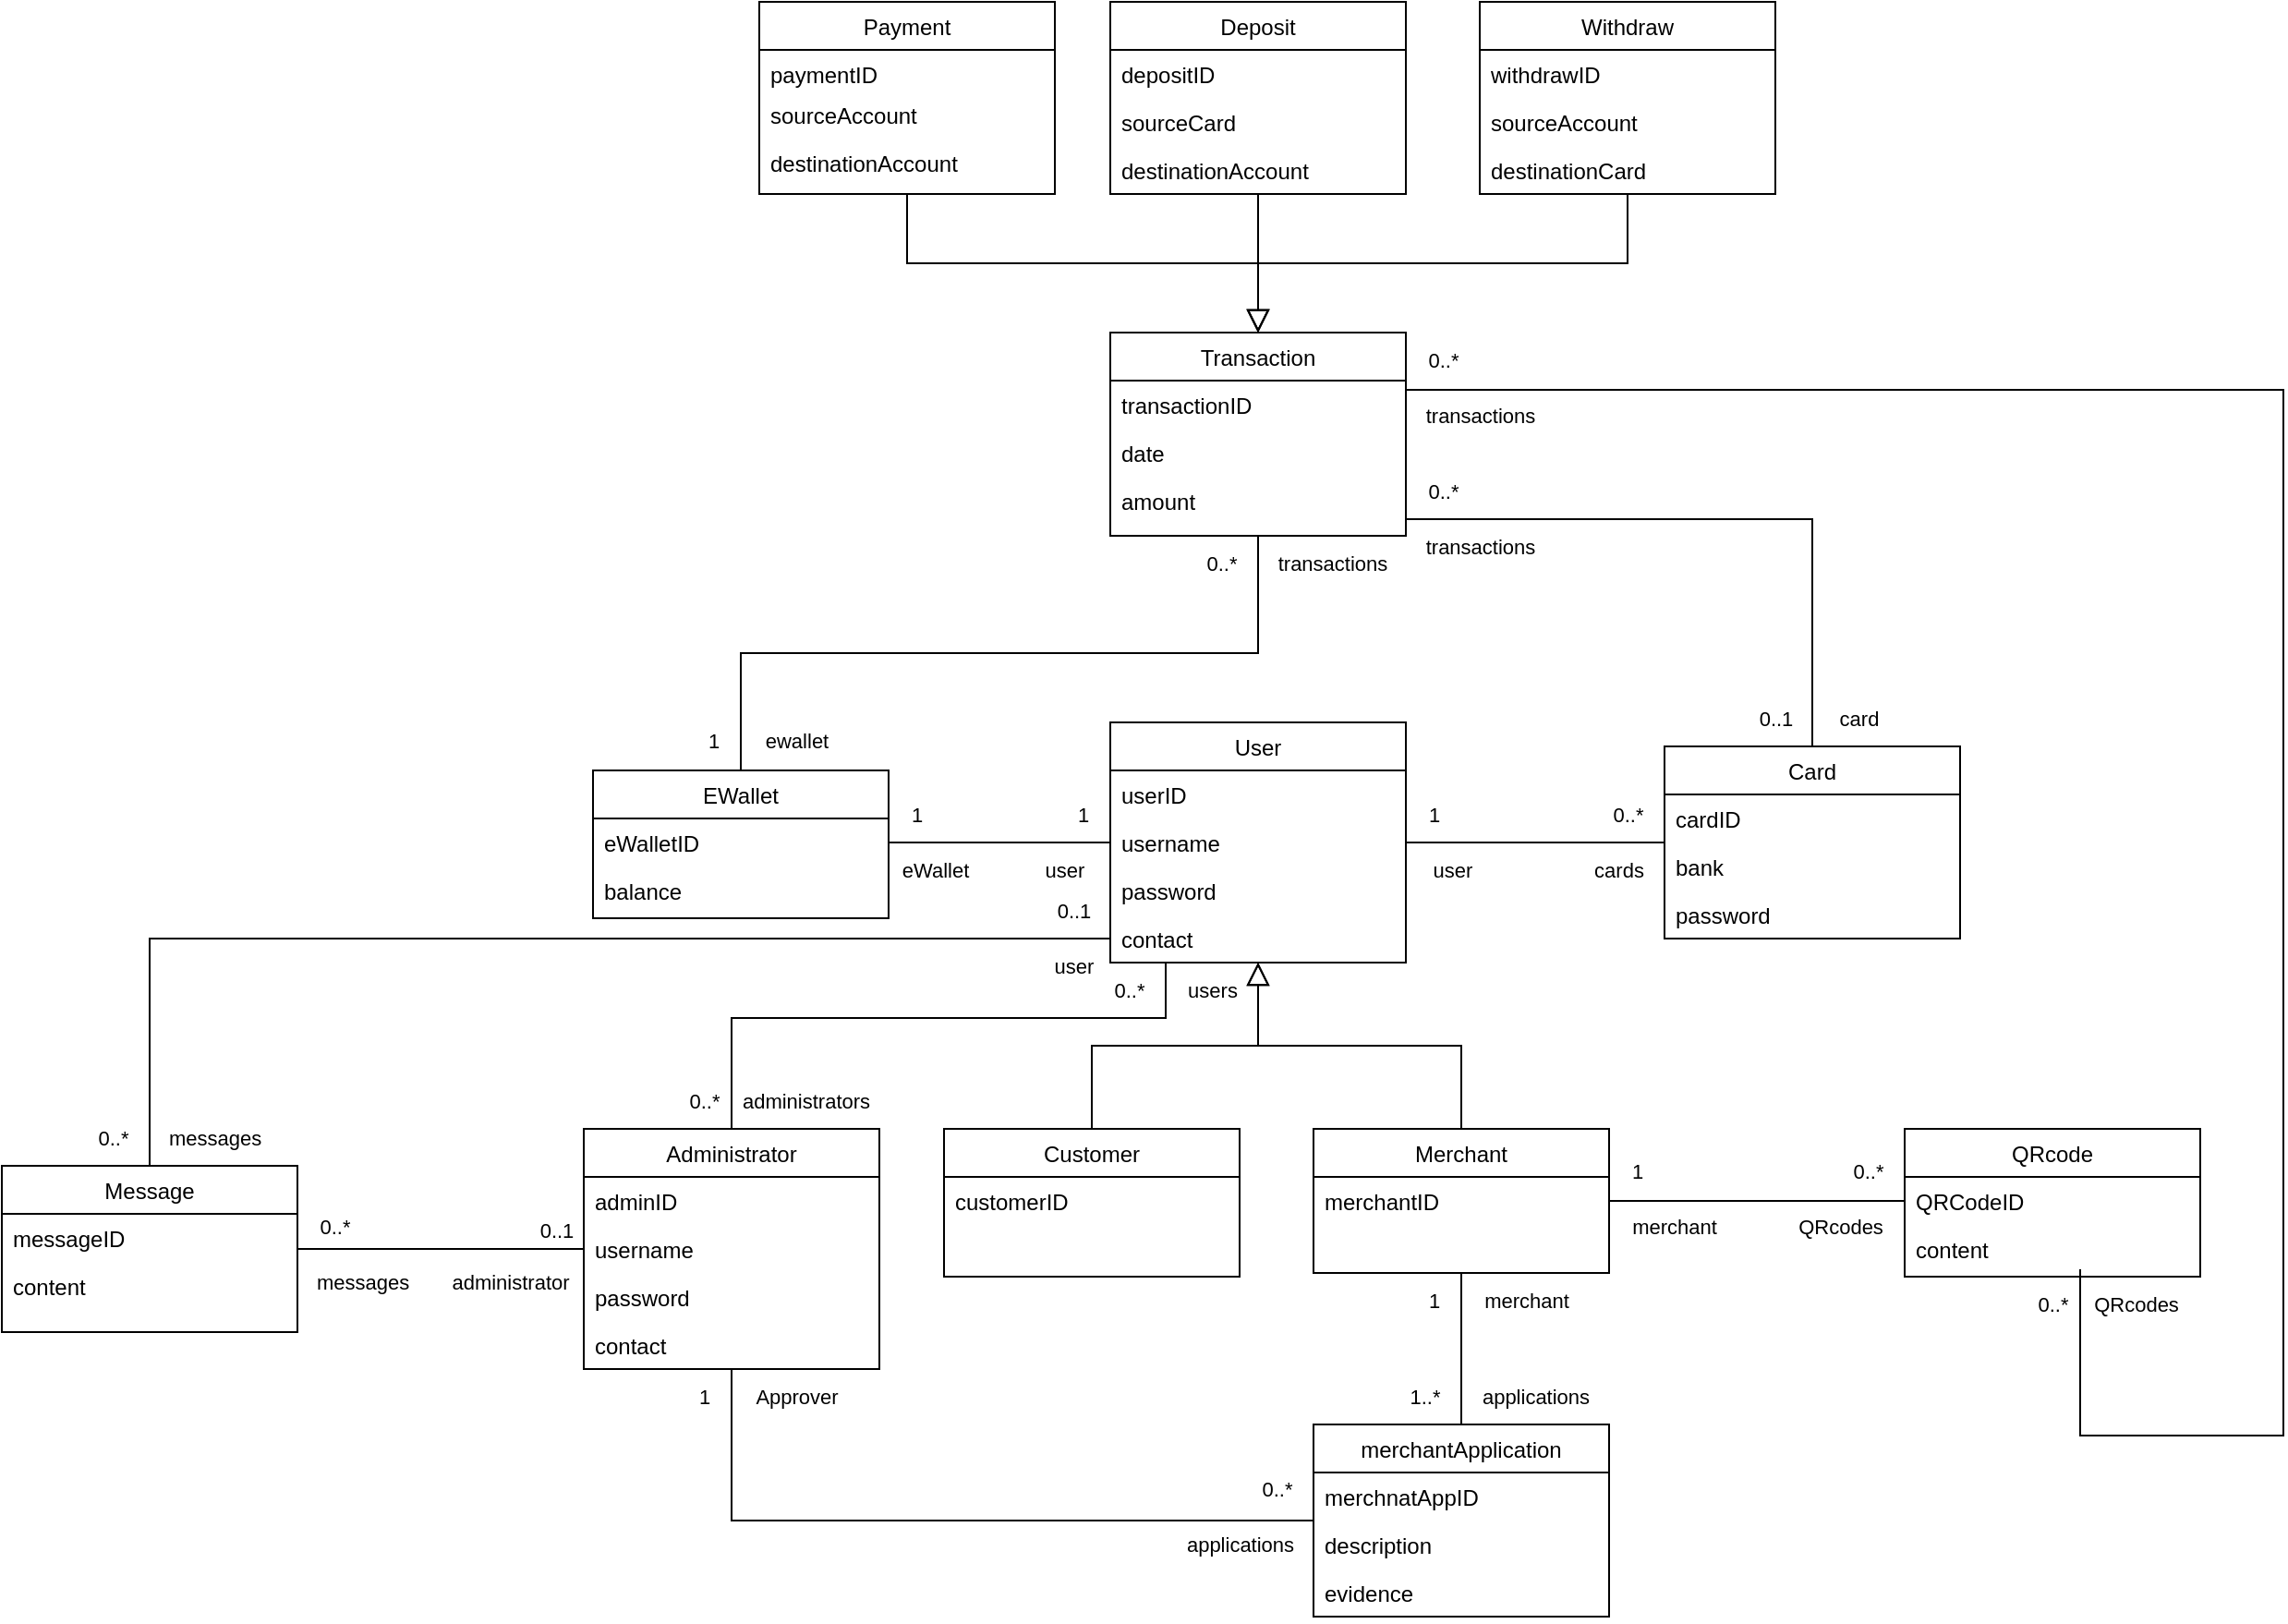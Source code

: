 <mxfile version="22.1.5" type="github">
  <diagram name="第 1 页" id="Pyolilrx5WJFJo4jY_lh">
    <mxGraphModel dx="2253" dy="1962" grid="1" gridSize="10" guides="1" tooltips="1" connect="1" arrows="1" fold="1" page="1" pageScale="1" pageWidth="827" pageHeight="1169" math="0" shadow="0">
      <root>
        <mxCell id="0" />
        <mxCell id="1" parent="0" />
        <mxCell id="ygQGN66Zy6uSs6BB2JD4-1" value="User" style="swimlane;fontStyle=0;align=center;verticalAlign=top;childLayout=stackLayout;horizontal=1;startSize=26;horizontalStack=0;resizeParent=1;resizeLast=0;collapsible=1;marginBottom=0;rounded=0;shadow=0;strokeWidth=1;" vertex="1" parent="1">
          <mxGeometry x="230" y="140" width="160" height="130" as="geometry">
            <mxRectangle x="230" y="140" width="160" height="26" as="alternateBounds" />
          </mxGeometry>
        </mxCell>
        <mxCell id="ygQGN66Zy6uSs6BB2JD4-2" value="userID" style="text;align=left;verticalAlign=top;spacingLeft=4;spacingRight=4;overflow=hidden;rotatable=0;points=[[0,0.5],[1,0.5]];portConstraint=eastwest;" vertex="1" parent="ygQGN66Zy6uSs6BB2JD4-1">
          <mxGeometry y="26" width="160" height="26" as="geometry" />
        </mxCell>
        <mxCell id="ygQGN66Zy6uSs6BB2JD4-3" value="username" style="text;align=left;verticalAlign=top;spacingLeft=4;spacingRight=4;overflow=hidden;rotatable=0;points=[[0,0.5],[1,0.5]];portConstraint=eastwest;" vertex="1" parent="ygQGN66Zy6uSs6BB2JD4-1">
          <mxGeometry y="52" width="160" height="26" as="geometry" />
        </mxCell>
        <mxCell id="ygQGN66Zy6uSs6BB2JD4-4" value="password" style="text;align=left;verticalAlign=top;spacingLeft=4;spacingRight=4;overflow=hidden;rotatable=0;points=[[0,0.5],[1,0.5]];portConstraint=eastwest;" vertex="1" parent="ygQGN66Zy6uSs6BB2JD4-1">
          <mxGeometry y="78" width="160" height="26" as="geometry" />
        </mxCell>
        <mxCell id="ygQGN66Zy6uSs6BB2JD4-5" value="contact" style="text;align=left;verticalAlign=top;spacingLeft=4;spacingRight=4;overflow=hidden;rotatable=0;points=[[0,0.5],[1,0.5]];portConstraint=eastwest;" vertex="1" parent="ygQGN66Zy6uSs6BB2JD4-1">
          <mxGeometry y="104" width="160" height="26" as="geometry" />
        </mxCell>
        <mxCell id="ygQGN66Zy6uSs6BB2JD4-6" value="Customer" style="swimlane;fontStyle=0;align=center;verticalAlign=top;childLayout=stackLayout;horizontal=1;startSize=26;horizontalStack=0;resizeParent=1;resizeLast=0;collapsible=1;marginBottom=0;rounded=0;shadow=0;strokeWidth=1;" vertex="1" parent="1">
          <mxGeometry x="140" y="360" width="160" height="80" as="geometry">
            <mxRectangle x="130" y="380" width="160" height="26" as="alternateBounds" />
          </mxGeometry>
        </mxCell>
        <mxCell id="ygQGN66Zy6uSs6BB2JD4-7" value="customerID" style="text;align=left;verticalAlign=top;spacingLeft=4;spacingRight=4;overflow=hidden;rotatable=0;points=[[0,0.5],[1,0.5]];portConstraint=eastwest;" vertex="1" parent="ygQGN66Zy6uSs6BB2JD4-6">
          <mxGeometry y="26" width="160" height="26" as="geometry" />
        </mxCell>
        <mxCell id="ygQGN66Zy6uSs6BB2JD4-8" value="" style="endArrow=block;endSize=10;endFill=0;shadow=0;strokeWidth=1;rounded=0;edgeStyle=elbowEdgeStyle;elbow=vertical;" edge="1" parent="1" source="ygQGN66Zy6uSs6BB2JD4-6" target="ygQGN66Zy6uSs6BB2JD4-1">
          <mxGeometry width="160" relative="1" as="geometry">
            <mxPoint x="210" y="223" as="sourcePoint" />
            <mxPoint x="210" y="223" as="targetPoint" />
          </mxGeometry>
        </mxCell>
        <mxCell id="ygQGN66Zy6uSs6BB2JD4-9" style="edgeStyle=orthogonalEdgeStyle;shape=connector;rounded=0;orthogonalLoop=1;jettySize=auto;html=1;exitX=0.5;exitY=1;exitDx=0;exitDy=0;entryX=0.5;entryY=0;entryDx=0;entryDy=0;labelBackgroundColor=default;strokeColor=default;align=center;verticalAlign=middle;fontFamily=Helvetica;fontSize=11;fontColor=default;endArrow=none;endFill=0;" edge="1" parent="1" source="ygQGN66Zy6uSs6BB2JD4-10" target="ygQGN66Zy6uSs6BB2JD4-96">
          <mxGeometry relative="1" as="geometry" />
        </mxCell>
        <mxCell id="ygQGN66Zy6uSs6BB2JD4-10" value="Merchant" style="swimlane;fontStyle=0;align=center;verticalAlign=top;childLayout=stackLayout;horizontal=1;startSize=26;horizontalStack=0;resizeParent=1;resizeLast=0;collapsible=1;marginBottom=0;rounded=0;shadow=0;strokeWidth=1;" vertex="1" parent="1">
          <mxGeometry x="340" y="360" width="160" height="78" as="geometry">
            <mxRectangle x="340" y="380" width="170" height="26" as="alternateBounds" />
          </mxGeometry>
        </mxCell>
        <mxCell id="ygQGN66Zy6uSs6BB2JD4-11" value="merchantID" style="text;align=left;verticalAlign=top;spacingLeft=4;spacingRight=4;overflow=hidden;rotatable=0;points=[[0,0.5],[1,0.5]];portConstraint=eastwest;" vertex="1" parent="ygQGN66Zy6uSs6BB2JD4-10">
          <mxGeometry y="26" width="160" height="26" as="geometry" />
        </mxCell>
        <mxCell id="ygQGN66Zy6uSs6BB2JD4-12" value="" style="endArrow=block;endSize=10;endFill=0;shadow=0;strokeWidth=1;rounded=0;edgeStyle=elbowEdgeStyle;elbow=vertical;" edge="1" parent="1" source="ygQGN66Zy6uSs6BB2JD4-10" target="ygQGN66Zy6uSs6BB2JD4-1">
          <mxGeometry width="160" relative="1" as="geometry">
            <mxPoint x="220" y="393" as="sourcePoint" />
            <mxPoint x="320" y="291" as="targetPoint" />
          </mxGeometry>
        </mxCell>
        <mxCell id="ygQGN66Zy6uSs6BB2JD4-13" style="edgeStyle=orthogonalEdgeStyle;shape=connector;rounded=0;orthogonalLoop=1;jettySize=auto;html=1;exitX=0.5;exitY=1;exitDx=0;exitDy=0;labelBackgroundColor=default;strokeColor=default;align=center;verticalAlign=middle;fontFamily=Helvetica;fontSize=11;fontColor=default;endArrow=none;endFill=0;entryX=0.5;entryY=0;entryDx=0;entryDy=0;" edge="1" parent="1" source="ygQGN66Zy6uSs6BB2JD4-15" target="ygQGN66Zy6uSs6BB2JD4-64">
          <mxGeometry relative="1" as="geometry" />
        </mxCell>
        <mxCell id="ygQGN66Zy6uSs6BB2JD4-14" style="edgeStyle=orthogonalEdgeStyle;shape=connector;rounded=0;orthogonalLoop=1;jettySize=auto;html=1;labelBackgroundColor=default;strokeColor=default;align=center;verticalAlign=middle;fontFamily=Helvetica;fontSize=11;fontColor=default;endArrow=none;endFill=0;" edge="1" parent="1" source="ygQGN66Zy6uSs6BB2JD4-15">
          <mxGeometry relative="1" as="geometry">
            <mxPoint x="405" y="-20" as="sourcePoint" />
            <mxPoint x="755" y="436" as="targetPoint" />
            <Array as="points">
              <mxPoint x="865" y="-40" />
              <mxPoint x="865" y="526" />
              <mxPoint x="755" y="526" />
            </Array>
          </mxGeometry>
        </mxCell>
        <mxCell id="ygQGN66Zy6uSs6BB2JD4-15" value="Transaction" style="swimlane;fontStyle=0;align=center;verticalAlign=top;childLayout=stackLayout;horizontal=1;startSize=26;horizontalStack=0;resizeParent=1;resizeLast=0;collapsible=1;marginBottom=0;rounded=0;shadow=0;strokeWidth=1;" vertex="1" parent="1">
          <mxGeometry x="230" y="-71" width="160" height="110" as="geometry">
            <mxRectangle x="130" y="380" width="160" height="26" as="alternateBounds" />
          </mxGeometry>
        </mxCell>
        <mxCell id="ygQGN66Zy6uSs6BB2JD4-16" value="transactionID" style="text;align=left;verticalAlign=top;spacingLeft=4;spacingRight=4;overflow=hidden;rotatable=0;points=[[0,0.5],[1,0.5]];portConstraint=eastwest;" vertex="1" parent="ygQGN66Zy6uSs6BB2JD4-15">
          <mxGeometry y="26" width="160" height="26" as="geometry" />
        </mxCell>
        <mxCell id="ygQGN66Zy6uSs6BB2JD4-17" value="date" style="text;align=left;verticalAlign=top;spacingLeft=4;spacingRight=4;overflow=hidden;rotatable=0;points=[[0,0.5],[1,0.5]];portConstraint=eastwest;" vertex="1" parent="ygQGN66Zy6uSs6BB2JD4-15">
          <mxGeometry y="52" width="160" height="26" as="geometry" />
        </mxCell>
        <mxCell id="ygQGN66Zy6uSs6BB2JD4-18" value="amount" style="text;align=left;verticalAlign=top;spacingLeft=4;spacingRight=4;overflow=hidden;rotatable=0;points=[[0,0.5],[1,0.5]];portConstraint=eastwest;" vertex="1" parent="ygQGN66Zy6uSs6BB2JD4-15">
          <mxGeometry y="78" width="160" height="26" as="geometry" />
        </mxCell>
        <mxCell id="ygQGN66Zy6uSs6BB2JD4-19" value="QRcode" style="swimlane;fontStyle=0;align=center;verticalAlign=top;childLayout=stackLayout;horizontal=1;startSize=26;horizontalStack=0;resizeParent=1;resizeLast=0;collapsible=1;marginBottom=0;rounded=0;shadow=0;strokeWidth=1;" vertex="1" parent="1">
          <mxGeometry x="660" y="360" width="160" height="80" as="geometry">
            <mxRectangle x="130" y="380" width="160" height="26" as="alternateBounds" />
          </mxGeometry>
        </mxCell>
        <mxCell id="ygQGN66Zy6uSs6BB2JD4-20" value="QRCodeID" style="text;align=left;verticalAlign=top;spacingLeft=4;spacingRight=4;overflow=hidden;rotatable=0;points=[[0,0.5],[1,0.5]];portConstraint=eastwest;" vertex="1" parent="ygQGN66Zy6uSs6BB2JD4-19">
          <mxGeometry y="26" width="160" height="26" as="geometry" />
        </mxCell>
        <mxCell id="ygQGN66Zy6uSs6BB2JD4-21" value="content" style="text;align=left;verticalAlign=top;spacingLeft=4;spacingRight=4;overflow=hidden;rotatable=0;points=[[0,0.5],[1,0.5]];portConstraint=eastwest;" vertex="1" parent="ygQGN66Zy6uSs6BB2JD4-19">
          <mxGeometry y="52" width="160" height="26" as="geometry" />
        </mxCell>
        <mxCell id="ygQGN66Zy6uSs6BB2JD4-22" value="Payment" style="swimlane;fontStyle=0;align=center;verticalAlign=top;childLayout=stackLayout;horizontal=1;startSize=26;horizontalStack=0;resizeParent=1;resizeLast=0;collapsible=1;marginBottom=0;rounded=0;shadow=0;strokeWidth=1;" vertex="1" parent="1">
          <mxGeometry x="40" y="-250" width="160" height="104" as="geometry">
            <mxRectangle x="130" y="380" width="160" height="26" as="alternateBounds" />
          </mxGeometry>
        </mxCell>
        <mxCell id="ygQGN66Zy6uSs6BB2JD4-23" value="paymentID" style="text;align=left;verticalAlign=top;spacingLeft=4;spacingRight=4;overflow=hidden;rotatable=0;points=[[0,0.5],[1,0.5]];portConstraint=eastwest;" vertex="1" parent="ygQGN66Zy6uSs6BB2JD4-22">
          <mxGeometry y="26" width="160" height="22" as="geometry" />
        </mxCell>
        <mxCell id="ygQGN66Zy6uSs6BB2JD4-24" value="sourceAccount" style="text;align=left;verticalAlign=top;spacingLeft=4;spacingRight=4;overflow=hidden;rotatable=0;points=[[0,0.5],[1,0.5]];portConstraint=eastwest;" vertex="1" parent="ygQGN66Zy6uSs6BB2JD4-22">
          <mxGeometry y="48" width="160" height="26" as="geometry" />
        </mxCell>
        <mxCell id="ygQGN66Zy6uSs6BB2JD4-25" value="destinationAccount" style="text;align=left;verticalAlign=top;spacingLeft=4;spacingRight=4;overflow=hidden;rotatable=0;points=[[0,0.5],[1,0.5]];portConstraint=eastwest;" vertex="1" parent="ygQGN66Zy6uSs6BB2JD4-22">
          <mxGeometry y="74" width="160" height="26" as="geometry" />
        </mxCell>
        <mxCell id="ygQGN66Zy6uSs6BB2JD4-26" value="Deposit" style="swimlane;fontStyle=0;align=center;verticalAlign=top;childLayout=stackLayout;horizontal=1;startSize=26;horizontalStack=0;resizeParent=1;resizeLast=0;collapsible=1;marginBottom=0;rounded=0;shadow=0;strokeWidth=1;" vertex="1" parent="1">
          <mxGeometry x="230" y="-250" width="160" height="104" as="geometry">
            <mxRectangle x="130" y="380" width="160" height="26" as="alternateBounds" />
          </mxGeometry>
        </mxCell>
        <mxCell id="ygQGN66Zy6uSs6BB2JD4-27" value="depositID" style="text;align=left;verticalAlign=top;spacingLeft=4;spacingRight=4;overflow=hidden;rotatable=0;points=[[0,0.5],[1,0.5]];portConstraint=eastwest;" vertex="1" parent="ygQGN66Zy6uSs6BB2JD4-26">
          <mxGeometry y="26" width="160" height="26" as="geometry" />
        </mxCell>
        <mxCell id="ygQGN66Zy6uSs6BB2JD4-28" value="sourceCard" style="text;align=left;verticalAlign=top;spacingLeft=4;spacingRight=4;overflow=hidden;rotatable=0;points=[[0,0.5],[1,0.5]];portConstraint=eastwest;" vertex="1" parent="ygQGN66Zy6uSs6BB2JD4-26">
          <mxGeometry y="52" width="160" height="26" as="geometry" />
        </mxCell>
        <mxCell id="ygQGN66Zy6uSs6BB2JD4-29" value="destinationAccount" style="text;align=left;verticalAlign=top;spacingLeft=4;spacingRight=4;overflow=hidden;rotatable=0;points=[[0,0.5],[1,0.5]];portConstraint=eastwest;" vertex="1" parent="ygQGN66Zy6uSs6BB2JD4-26">
          <mxGeometry y="78" width="160" height="26" as="geometry" />
        </mxCell>
        <mxCell id="ygQGN66Zy6uSs6BB2JD4-30" value="Withdraw" style="swimlane;fontStyle=0;align=center;verticalAlign=top;childLayout=stackLayout;horizontal=1;startSize=26;horizontalStack=0;resizeParent=1;resizeLast=0;collapsible=1;marginBottom=0;rounded=0;shadow=0;strokeWidth=1;" vertex="1" parent="1">
          <mxGeometry x="430" y="-250" width="160" height="104" as="geometry">
            <mxRectangle x="130" y="380" width="160" height="26" as="alternateBounds" />
          </mxGeometry>
        </mxCell>
        <mxCell id="ygQGN66Zy6uSs6BB2JD4-31" value="withdrawID" style="text;align=left;verticalAlign=top;spacingLeft=4;spacingRight=4;overflow=hidden;rotatable=0;points=[[0,0.5],[1,0.5]];portConstraint=eastwest;" vertex="1" parent="ygQGN66Zy6uSs6BB2JD4-30">
          <mxGeometry y="26" width="160" height="26" as="geometry" />
        </mxCell>
        <mxCell id="ygQGN66Zy6uSs6BB2JD4-32" value="sourceAccount" style="text;align=left;verticalAlign=top;spacingLeft=4;spacingRight=4;overflow=hidden;rotatable=0;points=[[0,0.5],[1,0.5]];portConstraint=eastwest;" vertex="1" parent="ygQGN66Zy6uSs6BB2JD4-30">
          <mxGeometry y="52" width="160" height="26" as="geometry" />
        </mxCell>
        <mxCell id="ygQGN66Zy6uSs6BB2JD4-33" value="destinationCard" style="text;align=left;verticalAlign=top;spacingLeft=4;spacingRight=4;overflow=hidden;rotatable=0;points=[[0,0.5],[1,0.5]];portConstraint=eastwest;" vertex="1" parent="ygQGN66Zy6uSs6BB2JD4-30">
          <mxGeometry y="78" width="160" height="26" as="geometry" />
        </mxCell>
        <mxCell id="ygQGN66Zy6uSs6BB2JD4-34" value="Card" style="swimlane;fontStyle=0;align=center;verticalAlign=top;childLayout=stackLayout;horizontal=1;startSize=26;horizontalStack=0;resizeParent=1;resizeLast=0;collapsible=1;marginBottom=0;rounded=0;shadow=0;strokeWidth=1;" vertex="1" parent="1">
          <mxGeometry x="530" y="153" width="160" height="104" as="geometry">
            <mxRectangle x="130" y="380" width="160" height="26" as="alternateBounds" />
          </mxGeometry>
        </mxCell>
        <mxCell id="ygQGN66Zy6uSs6BB2JD4-35" value="cardID" style="text;align=left;verticalAlign=top;spacingLeft=4;spacingRight=4;overflow=hidden;rotatable=0;points=[[0,0.5],[1,0.5]];portConstraint=eastwest;" vertex="1" parent="ygQGN66Zy6uSs6BB2JD4-34">
          <mxGeometry y="26" width="160" height="26" as="geometry" />
        </mxCell>
        <mxCell id="ygQGN66Zy6uSs6BB2JD4-36" value="bank" style="text;align=left;verticalAlign=top;spacingLeft=4;spacingRight=4;overflow=hidden;rotatable=0;points=[[0,0.5],[1,0.5]];portConstraint=eastwest;" vertex="1" parent="ygQGN66Zy6uSs6BB2JD4-34">
          <mxGeometry y="52" width="160" height="26" as="geometry" />
        </mxCell>
        <mxCell id="ygQGN66Zy6uSs6BB2JD4-37" value="password" style="text;align=left;verticalAlign=top;spacingLeft=4;spacingRight=4;overflow=hidden;rotatable=0;points=[[0,0.5],[1,0.5]];portConstraint=eastwest;" vertex="1" parent="ygQGN66Zy6uSs6BB2JD4-34">
          <mxGeometry y="78" width="160" height="26" as="geometry" />
        </mxCell>
        <mxCell id="ygQGN66Zy6uSs6BB2JD4-38" value="" style="endArrow=block;endSize=10;endFill=0;shadow=0;strokeWidth=1;rounded=0;edgeStyle=elbowEdgeStyle;elbow=vertical;entryX=0.5;entryY=0;entryDx=0;entryDy=0;" edge="1" parent="1" source="ygQGN66Zy6uSs6BB2JD4-30" target="ygQGN66Zy6uSs6BB2JD4-15">
          <mxGeometry width="160" relative="1" as="geometry">
            <mxPoint x="460" y="-311" as="sourcePoint" />
            <mxPoint x="350" y="-421" as="targetPoint" />
          </mxGeometry>
        </mxCell>
        <mxCell id="ygQGN66Zy6uSs6BB2JD4-39" value="" style="endArrow=block;endSize=10;endFill=0;shadow=0;strokeWidth=1;rounded=0;edgeStyle=elbowEdgeStyle;elbow=vertical;entryX=0.5;entryY=0;entryDx=0;entryDy=0;" edge="1" parent="1" source="ygQGN66Zy6uSs6BB2JD4-26" target="ygQGN66Zy6uSs6BB2JD4-15">
          <mxGeometry width="160" relative="1" as="geometry">
            <mxPoint x="460" y="-311" as="sourcePoint" />
            <mxPoint x="330" y="-71" as="targetPoint" />
          </mxGeometry>
        </mxCell>
        <mxCell id="ygQGN66Zy6uSs6BB2JD4-40" value="" style="endArrow=block;endSize=10;endFill=0;shadow=0;strokeWidth=1;rounded=0;edgeStyle=elbowEdgeStyle;elbow=vertical;entryX=0.5;entryY=0;entryDx=0;entryDy=0;" edge="1" parent="1" source="ygQGN66Zy6uSs6BB2JD4-22" target="ygQGN66Zy6uSs6BB2JD4-15">
          <mxGeometry width="160" relative="1" as="geometry">
            <mxPoint x="460" y="-311" as="sourcePoint" />
            <mxPoint x="350" y="-421" as="targetPoint" />
          </mxGeometry>
        </mxCell>
        <mxCell id="ygQGN66Zy6uSs6BB2JD4-41" style="edgeStyle=orthogonalEdgeStyle;rounded=0;orthogonalLoop=1;jettySize=auto;html=1;exitX=1;exitY=0.5;exitDx=0;exitDy=0;entryX=0;entryY=0.5;entryDx=0;entryDy=0;endArrow=none;endFill=0;" edge="1" parent="1" source="ygQGN66Zy6uSs6BB2JD4-11" target="ygQGN66Zy6uSs6BB2JD4-20">
          <mxGeometry relative="1" as="geometry" />
        </mxCell>
        <mxCell id="ygQGN66Zy6uSs6BB2JD4-42" value="0..*" style="text;html=1;align=center;verticalAlign=middle;resizable=0;points=[];autosize=1;strokeColor=none;fillColor=none;fontSize=11;fontFamily=Helvetica;fontColor=default;" vertex="1" parent="1">
          <mxGeometry x="620" y="368" width="40" height="30" as="geometry" />
        </mxCell>
        <mxCell id="ygQGN66Zy6uSs6BB2JD4-43" value="QRcodes" style="text;html=1;align=center;verticalAlign=middle;resizable=0;points=[];autosize=1;strokeColor=none;fillColor=none;fontSize=11;fontFamily=Helvetica;fontColor=default;" vertex="1" parent="1">
          <mxGeometry x="590" y="398" width="70" height="30" as="geometry" />
        </mxCell>
        <mxCell id="ygQGN66Zy6uSs6BB2JD4-44" value="merchant" style="text;html=1;align=center;verticalAlign=middle;resizable=0;points=[];autosize=1;strokeColor=none;fillColor=none;fontSize=11;fontFamily=Helvetica;fontColor=default;" vertex="1" parent="1">
          <mxGeometry x="500" y="398" width="70" height="30" as="geometry" />
        </mxCell>
        <mxCell id="ygQGN66Zy6uSs6BB2JD4-45" value="1" style="text;html=1;align=center;verticalAlign=middle;resizable=0;points=[];autosize=1;strokeColor=none;fillColor=none;fontSize=11;fontFamily=Helvetica;fontColor=default;" vertex="1" parent="1">
          <mxGeometry x="500" y="368" width="30" height="30" as="geometry" />
        </mxCell>
        <mxCell id="ygQGN66Zy6uSs6BB2JD4-46" value="0..*" style="text;html=1;align=center;verticalAlign=middle;resizable=0;points=[];autosize=1;strokeColor=none;fillColor=none;fontSize=11;fontFamily=Helvetica;fontColor=default;" vertex="1" parent="1">
          <mxGeometry x="490" y="175" width="40" height="30" as="geometry" />
        </mxCell>
        <mxCell id="ygQGN66Zy6uSs6BB2JD4-47" value="cards" style="text;html=1;align=center;verticalAlign=middle;resizable=0;points=[];autosize=1;strokeColor=none;fillColor=none;fontSize=11;fontFamily=Helvetica;fontColor=default;" vertex="1" parent="1">
          <mxGeometry x="480" y="205" width="50" height="30" as="geometry" />
        </mxCell>
        <mxCell id="ygQGN66Zy6uSs6BB2JD4-48" style="edgeStyle=orthogonalEdgeStyle;shape=connector;rounded=0;orthogonalLoop=1;jettySize=auto;html=1;exitX=1;exitY=0.5;exitDx=0;exitDy=0;labelBackgroundColor=default;strokeColor=default;align=center;verticalAlign=middle;fontFamily=Helvetica;fontSize=11;fontColor=default;endArrow=none;endFill=0;" edge="1" parent="1" source="ygQGN66Zy6uSs6BB2JD4-3" target="ygQGN66Zy6uSs6BB2JD4-34">
          <mxGeometry relative="1" as="geometry" />
        </mxCell>
        <mxCell id="ygQGN66Zy6uSs6BB2JD4-49" value="user" style="text;html=1;align=center;verticalAlign=middle;resizable=0;points=[];autosize=1;strokeColor=none;fillColor=none;fontSize=11;fontFamily=Helvetica;fontColor=default;" vertex="1" parent="1">
          <mxGeometry x="390" y="205" width="50" height="30" as="geometry" />
        </mxCell>
        <mxCell id="ygQGN66Zy6uSs6BB2JD4-50" value="1" style="text;html=1;align=center;verticalAlign=middle;resizable=0;points=[];autosize=1;strokeColor=none;fillColor=none;fontSize=11;fontFamily=Helvetica;fontColor=default;" vertex="1" parent="1">
          <mxGeometry x="390" y="175" width="30" height="30" as="geometry" />
        </mxCell>
        <mxCell id="ygQGN66Zy6uSs6BB2JD4-51" value="0..*" style="text;html=1;align=center;verticalAlign=middle;resizable=0;points=[];autosize=1;strokeColor=none;fillColor=none;fontSize=11;fontFamily=Helvetica;fontColor=default;" vertex="1" parent="1">
          <mxGeometry x="270" y="39" width="40" height="30" as="geometry" />
        </mxCell>
        <mxCell id="ygQGN66Zy6uSs6BB2JD4-52" value="transactions" style="text;html=1;align=center;verticalAlign=middle;resizable=0;points=[];autosize=1;strokeColor=none;fillColor=none;fontSize=11;fontFamily=Helvetica;fontColor=default;" vertex="1" parent="1">
          <mxGeometry x="310" y="39" width="80" height="30" as="geometry" />
        </mxCell>
        <mxCell id="ygQGN66Zy6uSs6BB2JD4-53" value="1" style="text;html=1;align=center;verticalAlign=middle;resizable=0;points=[];autosize=1;strokeColor=none;fillColor=none;fontSize=11;fontFamily=Helvetica;fontColor=default;" vertex="1" parent="1">
          <mxGeometry y="135" width="30" height="30" as="geometry" />
        </mxCell>
        <mxCell id="ygQGN66Zy6uSs6BB2JD4-54" value="ewallet" style="text;html=1;align=center;verticalAlign=middle;resizable=0;points=[];autosize=1;strokeColor=none;fillColor=none;fontSize=11;fontFamily=Helvetica;fontColor=default;" vertex="1" parent="1">
          <mxGeometry x="30" y="135" width="60" height="30" as="geometry" />
        </mxCell>
        <mxCell id="ygQGN66Zy6uSs6BB2JD4-55" style="edgeStyle=orthogonalEdgeStyle;shape=connector;rounded=0;orthogonalLoop=1;jettySize=auto;html=1;exitX=1;exitY=0.5;exitDx=0;exitDy=0;labelBackgroundColor=default;strokeColor=default;align=center;verticalAlign=middle;fontFamily=Helvetica;fontSize=11;fontColor=default;endArrow=none;endFill=0;" edge="1" parent="1" source="ygQGN66Zy6uSs6BB2JD4-17" target="ygQGN66Zy6uSs6BB2JD4-34">
          <mxGeometry relative="1" as="geometry">
            <Array as="points">
              <mxPoint x="390" y="30" />
              <mxPoint x="610" y="30" />
            </Array>
          </mxGeometry>
        </mxCell>
        <mxCell id="ygQGN66Zy6uSs6BB2JD4-56" value="0..*" style="text;html=1;align=center;verticalAlign=middle;resizable=0;points=[];autosize=1;strokeColor=none;fillColor=none;fontSize=11;fontFamily=Helvetica;fontColor=default;" vertex="1" parent="1">
          <mxGeometry x="390" width="40" height="30" as="geometry" />
        </mxCell>
        <mxCell id="ygQGN66Zy6uSs6BB2JD4-57" value="transactions" style="text;html=1;align=center;verticalAlign=middle;resizable=0;points=[];autosize=1;strokeColor=none;fillColor=none;fontSize=11;fontFamily=Helvetica;fontColor=default;" vertex="1" parent="1">
          <mxGeometry x="390" y="30" width="80" height="30" as="geometry" />
        </mxCell>
        <mxCell id="ygQGN66Zy6uSs6BB2JD4-58" value="0..1" style="text;html=1;align=center;verticalAlign=middle;resizable=0;points=[];autosize=1;strokeColor=none;fillColor=none;fontSize=11;fontFamily=Helvetica;fontColor=default;" vertex="1" parent="1">
          <mxGeometry x="570" y="123" width="40" height="30" as="geometry" />
        </mxCell>
        <mxCell id="ygQGN66Zy6uSs6BB2JD4-59" value="card" style="text;html=1;align=center;verticalAlign=middle;resizable=0;points=[];autosize=1;strokeColor=none;fillColor=none;fontSize=11;fontFamily=Helvetica;fontColor=default;" vertex="1" parent="1">
          <mxGeometry x="610" y="123" width="50" height="30" as="geometry" />
        </mxCell>
        <mxCell id="ygQGN66Zy6uSs6BB2JD4-60" value="0..*" style="text;html=1;align=center;verticalAlign=middle;resizable=0;points=[];autosize=1;strokeColor=none;fillColor=none;fontSize=11;fontFamily=Helvetica;fontColor=default;" vertex="1" parent="1">
          <mxGeometry x="720" y="440" width="40" height="30" as="geometry" />
        </mxCell>
        <mxCell id="ygQGN66Zy6uSs6BB2JD4-61" value="QRcodes" style="text;html=1;align=center;verticalAlign=middle;resizable=0;points=[];autosize=1;strokeColor=none;fillColor=none;fontSize=11;fontFamily=Helvetica;fontColor=default;" vertex="1" parent="1">
          <mxGeometry x="750" y="440" width="70" height="30" as="geometry" />
        </mxCell>
        <mxCell id="ygQGN66Zy6uSs6BB2JD4-62" value="0..*" style="text;html=1;align=center;verticalAlign=middle;resizable=0;points=[];autosize=1;strokeColor=none;fillColor=none;fontSize=11;fontFamily=Helvetica;fontColor=default;" vertex="1" parent="1">
          <mxGeometry x="390" y="-71" width="40" height="30" as="geometry" />
        </mxCell>
        <mxCell id="ygQGN66Zy6uSs6BB2JD4-63" value="transactions" style="text;html=1;align=center;verticalAlign=middle;resizable=0;points=[];autosize=1;strokeColor=none;fillColor=none;fontSize=11;fontFamily=Helvetica;fontColor=default;" vertex="1" parent="1">
          <mxGeometry x="390" y="-41" width="80" height="30" as="geometry" />
        </mxCell>
        <mxCell id="ygQGN66Zy6uSs6BB2JD4-64" value="EWallet" style="swimlane;fontStyle=0;align=center;verticalAlign=top;childLayout=stackLayout;horizontal=1;startSize=26;horizontalStack=0;resizeParent=1;resizeLast=0;collapsible=1;marginBottom=0;rounded=0;shadow=0;strokeWidth=1;" vertex="1" parent="1">
          <mxGeometry x="-50" y="166" width="160" height="80" as="geometry">
            <mxRectangle x="230" y="140" width="160" height="26" as="alternateBounds" />
          </mxGeometry>
        </mxCell>
        <mxCell id="ygQGN66Zy6uSs6BB2JD4-65" value="eWalletID" style="text;align=left;verticalAlign=top;spacingLeft=4;spacingRight=4;overflow=hidden;rotatable=0;points=[[0,0.5],[1,0.5]];portConstraint=eastwest;" vertex="1" parent="ygQGN66Zy6uSs6BB2JD4-64">
          <mxGeometry y="26" width="160" height="26" as="geometry" />
        </mxCell>
        <mxCell id="ygQGN66Zy6uSs6BB2JD4-66" value="balance" style="text;align=left;verticalAlign=top;spacingLeft=4;spacingRight=4;overflow=hidden;rotatable=0;points=[[0,0.5],[1,0.5]];portConstraint=eastwest;" vertex="1" parent="ygQGN66Zy6uSs6BB2JD4-64">
          <mxGeometry y="52" width="160" height="26" as="geometry" />
        </mxCell>
        <mxCell id="ygQGN66Zy6uSs6BB2JD4-67" style="edgeStyle=orthogonalEdgeStyle;shape=connector;rounded=0;orthogonalLoop=1;jettySize=auto;html=1;exitX=1;exitY=0.5;exitDx=0;exitDy=0;entryX=0;entryY=0.5;entryDx=0;entryDy=0;labelBackgroundColor=default;strokeColor=default;align=center;verticalAlign=middle;fontFamily=Helvetica;fontSize=11;fontColor=default;endArrow=none;endFill=0;" edge="1" parent="1" source="ygQGN66Zy6uSs6BB2JD4-65" target="ygQGN66Zy6uSs6BB2JD4-3">
          <mxGeometry relative="1" as="geometry" />
        </mxCell>
        <mxCell id="ygQGN66Zy6uSs6BB2JD4-68" value="1" style="text;html=1;align=center;verticalAlign=middle;resizable=0;points=[];autosize=1;strokeColor=none;fillColor=none;fontSize=11;fontFamily=Helvetica;fontColor=default;" vertex="1" parent="1">
          <mxGeometry x="200" y="175" width="30" height="30" as="geometry" />
        </mxCell>
        <mxCell id="ygQGN66Zy6uSs6BB2JD4-69" value="user" style="text;html=1;align=center;verticalAlign=middle;resizable=0;points=[];autosize=1;strokeColor=none;fillColor=none;fontSize=11;fontFamily=Helvetica;fontColor=default;" vertex="1" parent="1">
          <mxGeometry x="180" y="205" width="50" height="30" as="geometry" />
        </mxCell>
        <mxCell id="ygQGN66Zy6uSs6BB2JD4-70" value="eWallet" style="text;html=1;align=center;verticalAlign=middle;resizable=0;points=[];autosize=1;strokeColor=none;fillColor=none;fontSize=11;fontFamily=Helvetica;fontColor=default;" vertex="1" parent="1">
          <mxGeometry x="105" y="205" width="60" height="30" as="geometry" />
        </mxCell>
        <mxCell id="ygQGN66Zy6uSs6BB2JD4-71" value="1" style="text;html=1;align=center;verticalAlign=middle;resizable=0;points=[];autosize=1;strokeColor=none;fillColor=none;fontSize=11;fontFamily=Helvetica;fontColor=default;" vertex="1" parent="1">
          <mxGeometry x="110" y="175" width="30" height="30" as="geometry" />
        </mxCell>
        <mxCell id="ygQGN66Zy6uSs6BB2JD4-72" style="edgeStyle=orthogonalEdgeStyle;shape=connector;rounded=0;orthogonalLoop=1;jettySize=auto;html=1;exitX=0.5;exitY=0;exitDx=0;exitDy=0;labelBackgroundColor=default;strokeColor=default;align=center;verticalAlign=middle;fontFamily=Helvetica;fontSize=11;fontColor=default;endArrow=none;endFill=0;" edge="1" parent="1" source="ygQGN66Zy6uSs6BB2JD4-74" target="ygQGN66Zy6uSs6BB2JD4-1">
          <mxGeometry relative="1" as="geometry">
            <Array as="points">
              <mxPoint x="25" y="300" />
              <mxPoint x="260" y="300" />
            </Array>
          </mxGeometry>
        </mxCell>
        <mxCell id="ygQGN66Zy6uSs6BB2JD4-73" value="" style="edgeStyle=orthogonalEdgeStyle;shape=connector;rounded=0;orthogonalLoop=1;jettySize=auto;html=1;labelBackgroundColor=default;strokeColor=default;align=center;verticalAlign=middle;fontFamily=Helvetica;fontSize=11;fontColor=default;endArrow=none;endFill=0;" edge="1" parent="1" source="ygQGN66Zy6uSs6BB2JD4-74" target="ygQGN66Zy6uSs6BB2JD4-83">
          <mxGeometry relative="1" as="geometry" />
        </mxCell>
        <mxCell id="ygQGN66Zy6uSs6BB2JD4-74" value="Administrator" style="swimlane;fontStyle=0;align=center;verticalAlign=top;childLayout=stackLayout;horizontal=1;startSize=26;horizontalStack=0;resizeParent=1;resizeLast=0;collapsible=1;marginBottom=0;rounded=0;shadow=0;strokeWidth=1;" vertex="1" parent="1">
          <mxGeometry x="-55" y="360" width="160" height="130" as="geometry">
            <mxRectangle x="230" y="140" width="160" height="26" as="alternateBounds" />
          </mxGeometry>
        </mxCell>
        <mxCell id="ygQGN66Zy6uSs6BB2JD4-75" value="adminID" style="text;align=left;verticalAlign=top;spacingLeft=4;spacingRight=4;overflow=hidden;rotatable=0;points=[[0,0.5],[1,0.5]];portConstraint=eastwest;" vertex="1" parent="ygQGN66Zy6uSs6BB2JD4-74">
          <mxGeometry y="26" width="160" height="26" as="geometry" />
        </mxCell>
        <mxCell id="ygQGN66Zy6uSs6BB2JD4-76" value="username" style="text;align=left;verticalAlign=top;spacingLeft=4;spacingRight=4;overflow=hidden;rotatable=0;points=[[0,0.5],[1,0.5]];portConstraint=eastwest;" vertex="1" parent="ygQGN66Zy6uSs6BB2JD4-74">
          <mxGeometry y="52" width="160" height="26" as="geometry" />
        </mxCell>
        <mxCell id="ygQGN66Zy6uSs6BB2JD4-77" value="password" style="text;align=left;verticalAlign=top;spacingLeft=4;spacingRight=4;overflow=hidden;rotatable=0;points=[[0,0.5],[1,0.5]];portConstraint=eastwest;" vertex="1" parent="ygQGN66Zy6uSs6BB2JD4-74">
          <mxGeometry y="78" width="160" height="26" as="geometry" />
        </mxCell>
        <mxCell id="ygQGN66Zy6uSs6BB2JD4-78" value="contact" style="text;align=left;verticalAlign=top;spacingLeft=4;spacingRight=4;overflow=hidden;rotatable=0;points=[[0,0.5],[1,0.5]];portConstraint=eastwest;" vertex="1" parent="ygQGN66Zy6uSs6BB2JD4-74">
          <mxGeometry y="104" width="160" height="26" as="geometry" />
        </mxCell>
        <mxCell id="ygQGN66Zy6uSs6BB2JD4-79" value="0..*" style="text;html=1;align=center;verticalAlign=middle;resizable=0;points=[];autosize=1;strokeColor=none;fillColor=none;fontSize=11;fontFamily=Helvetica;fontColor=default;" vertex="1" parent="1">
          <mxGeometry x="220" y="270" width="40" height="30" as="geometry" />
        </mxCell>
        <mxCell id="ygQGN66Zy6uSs6BB2JD4-80" value="users" style="text;html=1;align=center;verticalAlign=middle;resizable=0;points=[];autosize=1;strokeColor=none;fillColor=none;fontSize=11;fontFamily=Helvetica;fontColor=default;" vertex="1" parent="1">
          <mxGeometry x="260" y="270" width="50" height="30" as="geometry" />
        </mxCell>
        <mxCell id="ygQGN66Zy6uSs6BB2JD4-81" value="0..*" style="text;html=1;align=center;verticalAlign=middle;resizable=0;points=[];autosize=1;strokeColor=none;fillColor=none;fontSize=11;fontFamily=Helvetica;fontColor=default;" vertex="1" parent="1">
          <mxGeometry x="-10" y="330" width="40" height="30" as="geometry" />
        </mxCell>
        <mxCell id="ygQGN66Zy6uSs6BB2JD4-82" value="administrators" style="text;html=1;align=center;verticalAlign=middle;resizable=0;points=[];autosize=1;strokeColor=none;fillColor=none;fontSize=11;fontFamily=Helvetica;fontColor=default;" vertex="1" parent="1">
          <mxGeometry x="20" y="330" width="90" height="30" as="geometry" />
        </mxCell>
        <mxCell id="ygQGN66Zy6uSs6BB2JD4-83" value="Message" style="swimlane;fontStyle=0;align=center;verticalAlign=top;childLayout=stackLayout;horizontal=1;startSize=26;horizontalStack=0;resizeParent=1;resizeLast=0;collapsible=1;marginBottom=0;rounded=0;shadow=0;strokeWidth=1;" vertex="1" parent="1">
          <mxGeometry x="-370" y="380" width="160" height="90" as="geometry">
            <mxRectangle x="230" y="140" width="160" height="26" as="alternateBounds" />
          </mxGeometry>
        </mxCell>
        <mxCell id="ygQGN66Zy6uSs6BB2JD4-84" value="messageID" style="text;align=left;verticalAlign=top;spacingLeft=4;spacingRight=4;overflow=hidden;rotatable=0;points=[[0,0.5],[1,0.5]];portConstraint=eastwest;" vertex="1" parent="ygQGN66Zy6uSs6BB2JD4-83">
          <mxGeometry y="26" width="160" height="26" as="geometry" />
        </mxCell>
        <mxCell id="ygQGN66Zy6uSs6BB2JD4-85" value="content" style="text;align=left;verticalAlign=top;spacingLeft=4;spacingRight=4;overflow=hidden;rotatable=0;points=[[0,0.5],[1,0.5]];portConstraint=eastwest;" vertex="1" parent="ygQGN66Zy6uSs6BB2JD4-83">
          <mxGeometry y="52" width="160" height="26" as="geometry" />
        </mxCell>
        <mxCell id="ygQGN66Zy6uSs6BB2JD4-86" value="0..*" style="text;html=1;align=center;verticalAlign=middle;resizable=0;points=[];autosize=1;strokeColor=none;fillColor=none;fontSize=11;fontFamily=Helvetica;fontColor=default;" vertex="1" parent="1">
          <mxGeometry x="-210" y="398" width="40" height="30" as="geometry" />
        </mxCell>
        <mxCell id="ygQGN66Zy6uSs6BB2JD4-87" value="messages" style="text;html=1;align=center;verticalAlign=middle;resizable=0;points=[];autosize=1;strokeColor=none;fillColor=none;fontSize=11;fontFamily=Helvetica;fontColor=default;" vertex="1" parent="1">
          <mxGeometry x="-210" y="428" width="70" height="30" as="geometry" />
        </mxCell>
        <mxCell id="ygQGN66Zy6uSs6BB2JD4-88" value="0..1" style="text;html=1;align=center;verticalAlign=middle;resizable=0;points=[];autosize=1;strokeColor=none;fillColor=none;fontSize=11;fontFamily=Helvetica;fontColor=default;" vertex="1" parent="1">
          <mxGeometry x="-90" y="400" width="40" height="30" as="geometry" />
        </mxCell>
        <mxCell id="ygQGN66Zy6uSs6BB2JD4-89" value="administrator" style="text;html=1;align=center;verticalAlign=middle;resizable=0;points=[];autosize=1;strokeColor=none;fillColor=none;fontSize=11;fontFamily=Helvetica;fontColor=default;" vertex="1" parent="1">
          <mxGeometry x="-140" y="428" width="90" height="30" as="geometry" />
        </mxCell>
        <mxCell id="ygQGN66Zy6uSs6BB2JD4-90" style="edgeStyle=orthogonalEdgeStyle;shape=connector;rounded=0;orthogonalLoop=1;jettySize=auto;html=1;entryX=0.5;entryY=0;entryDx=0;entryDy=0;labelBackgroundColor=default;strokeColor=default;align=center;verticalAlign=middle;fontFamily=Helvetica;fontSize=11;fontColor=default;endArrow=none;endFill=0;" edge="1" parent="1" source="ygQGN66Zy6uSs6BB2JD4-5" target="ygQGN66Zy6uSs6BB2JD4-83">
          <mxGeometry relative="1" as="geometry" />
        </mxCell>
        <mxCell id="ygQGN66Zy6uSs6BB2JD4-91" value="0..1" style="text;html=1;align=center;verticalAlign=middle;resizable=0;points=[];autosize=1;strokeColor=none;fillColor=none;fontSize=11;fontFamily=Helvetica;fontColor=default;" vertex="1" parent="1">
          <mxGeometry x="190" y="227" width="40" height="30" as="geometry" />
        </mxCell>
        <mxCell id="ygQGN66Zy6uSs6BB2JD4-92" value="user" style="text;html=1;align=center;verticalAlign=middle;resizable=0;points=[];autosize=1;strokeColor=none;fillColor=none;fontSize=11;fontFamily=Helvetica;fontColor=default;" vertex="1" parent="1">
          <mxGeometry x="185" y="257" width="50" height="30" as="geometry" />
        </mxCell>
        <mxCell id="ygQGN66Zy6uSs6BB2JD4-93" value="0..*" style="text;html=1;align=center;verticalAlign=middle;resizable=0;points=[];autosize=1;strokeColor=none;fillColor=none;fontSize=11;fontFamily=Helvetica;fontColor=default;" vertex="1" parent="1">
          <mxGeometry x="-330" y="350" width="40" height="30" as="geometry" />
        </mxCell>
        <mxCell id="ygQGN66Zy6uSs6BB2JD4-94" value="messages" style="text;html=1;align=center;verticalAlign=middle;resizable=0;points=[];autosize=1;strokeColor=none;fillColor=none;fontSize=11;fontFamily=Helvetica;fontColor=default;" vertex="1" parent="1">
          <mxGeometry x="-290" y="350" width="70" height="30" as="geometry" />
        </mxCell>
        <mxCell id="ygQGN66Zy6uSs6BB2JD4-95" style="edgeStyle=orthogonalEdgeStyle;shape=connector;rounded=0;orthogonalLoop=1;jettySize=auto;html=1;entryX=0.5;entryY=1;entryDx=0;entryDy=0;labelBackgroundColor=default;strokeColor=default;align=center;verticalAlign=middle;fontFamily=Helvetica;fontSize=11;fontColor=default;endArrow=none;endFill=0;" edge="1" parent="1" source="ygQGN66Zy6uSs6BB2JD4-96" target="ygQGN66Zy6uSs6BB2JD4-74">
          <mxGeometry relative="1" as="geometry" />
        </mxCell>
        <mxCell id="ygQGN66Zy6uSs6BB2JD4-96" value="merchantApplication" style="swimlane;fontStyle=0;align=center;verticalAlign=top;childLayout=stackLayout;horizontal=1;startSize=26;horizontalStack=0;resizeParent=1;resizeLast=0;collapsible=1;marginBottom=0;rounded=0;shadow=0;strokeWidth=1;" vertex="1" parent="1">
          <mxGeometry x="340" y="520" width="160" height="104" as="geometry">
            <mxRectangle x="340" y="380" width="170" height="26" as="alternateBounds" />
          </mxGeometry>
        </mxCell>
        <mxCell id="ygQGN66Zy6uSs6BB2JD4-97" value="merchnatAppID" style="text;align=left;verticalAlign=top;spacingLeft=4;spacingRight=4;overflow=hidden;rotatable=0;points=[[0,0.5],[1,0.5]];portConstraint=eastwest;" vertex="1" parent="ygQGN66Zy6uSs6BB2JD4-96">
          <mxGeometry y="26" width="160" height="26" as="geometry" />
        </mxCell>
        <mxCell id="ygQGN66Zy6uSs6BB2JD4-98" value="description" style="text;align=left;verticalAlign=top;spacingLeft=4;spacingRight=4;overflow=hidden;rotatable=0;points=[[0,0.5],[1,0.5]];portConstraint=eastwest;" vertex="1" parent="ygQGN66Zy6uSs6BB2JD4-96">
          <mxGeometry y="52" width="160" height="26" as="geometry" />
        </mxCell>
        <mxCell id="ygQGN66Zy6uSs6BB2JD4-99" value="evidence" style="text;align=left;verticalAlign=top;spacingLeft=4;spacingRight=4;overflow=hidden;rotatable=0;points=[[0,0.5],[1,0.5]];portConstraint=eastwest;" vertex="1" parent="ygQGN66Zy6uSs6BB2JD4-96">
          <mxGeometry y="78" width="160" height="26" as="geometry" />
        </mxCell>
        <mxCell id="ygQGN66Zy6uSs6BB2JD4-100" value="1" style="text;html=1;align=center;verticalAlign=middle;resizable=0;points=[];autosize=1;strokeColor=none;fillColor=none;fontSize=11;fontFamily=Helvetica;fontColor=default;" vertex="1" parent="1">
          <mxGeometry x="390" y="438" width="30" height="30" as="geometry" />
        </mxCell>
        <mxCell id="ygQGN66Zy6uSs6BB2JD4-101" value="merchant" style="text;html=1;align=center;verticalAlign=middle;resizable=0;points=[];autosize=1;strokeColor=none;fillColor=none;fontSize=11;fontFamily=Helvetica;fontColor=default;" vertex="1" parent="1">
          <mxGeometry x="420" y="438" width="70" height="30" as="geometry" />
        </mxCell>
        <mxCell id="ygQGN66Zy6uSs6BB2JD4-102" value="1..*" style="text;html=1;align=center;verticalAlign=middle;resizable=0;points=[];autosize=1;strokeColor=none;fillColor=none;fontSize=11;fontFamily=Helvetica;fontColor=default;" vertex="1" parent="1">
          <mxGeometry x="380" y="490" width="40" height="30" as="geometry" />
        </mxCell>
        <mxCell id="ygQGN66Zy6uSs6BB2JD4-103" value="applications" style="text;html=1;align=center;verticalAlign=middle;resizable=0;points=[];autosize=1;strokeColor=none;fillColor=none;fontSize=11;fontFamily=Helvetica;fontColor=default;" vertex="1" parent="1">
          <mxGeometry x="420" y="490" width="80" height="30" as="geometry" />
        </mxCell>
        <mxCell id="ygQGN66Zy6uSs6BB2JD4-104" value="Approver" style="text;html=1;align=center;verticalAlign=middle;resizable=0;points=[];autosize=1;strokeColor=none;fillColor=none;fontSize=11;fontFamily=Helvetica;fontColor=default;" vertex="1" parent="1">
          <mxGeometry x="25" y="490" width="70" height="30" as="geometry" />
        </mxCell>
        <mxCell id="ygQGN66Zy6uSs6BB2JD4-105" value="1" style="text;html=1;align=center;verticalAlign=middle;resizable=0;points=[];autosize=1;strokeColor=none;fillColor=none;fontSize=11;fontFamily=Helvetica;fontColor=default;" vertex="1" parent="1">
          <mxGeometry x="-5" y="490" width="30" height="30" as="geometry" />
        </mxCell>
        <mxCell id="ygQGN66Zy6uSs6BB2JD4-106" value="0..*" style="text;html=1;align=center;verticalAlign=middle;resizable=0;points=[];autosize=1;strokeColor=none;fillColor=none;fontSize=11;fontFamily=Helvetica;fontColor=default;" vertex="1" parent="1">
          <mxGeometry x="300" y="540" width="40" height="30" as="geometry" />
        </mxCell>
        <mxCell id="ygQGN66Zy6uSs6BB2JD4-107" value="applications" style="text;html=1;align=center;verticalAlign=middle;resizable=0;points=[];autosize=1;strokeColor=none;fillColor=none;fontSize=11;fontFamily=Helvetica;fontColor=default;" vertex="1" parent="1">
          <mxGeometry x="260" y="570" width="80" height="30" as="geometry" />
        </mxCell>
      </root>
    </mxGraphModel>
  </diagram>
</mxfile>

